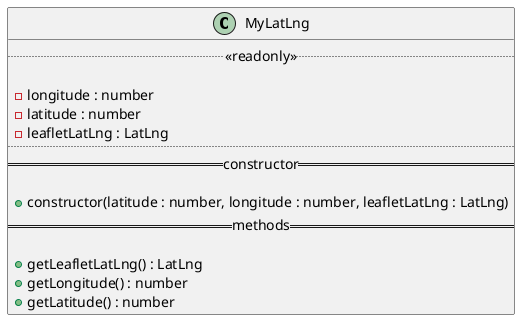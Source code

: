 @startuml MyLatLng Diagram
class MyLatLng {
  ..<<readonly>>..

  - longitude : number
  - latitude : number
  - leafletLatLng : LatLng
  ....
  ==constructor==

  + constructor(latitude : number, longitude : number, leafletLatLng : LatLng)
  ==methods==

  + getLeafletLatLng() : LatLng
  + getLongitude() : number
  + getLatitude() : number
}
@enduml
